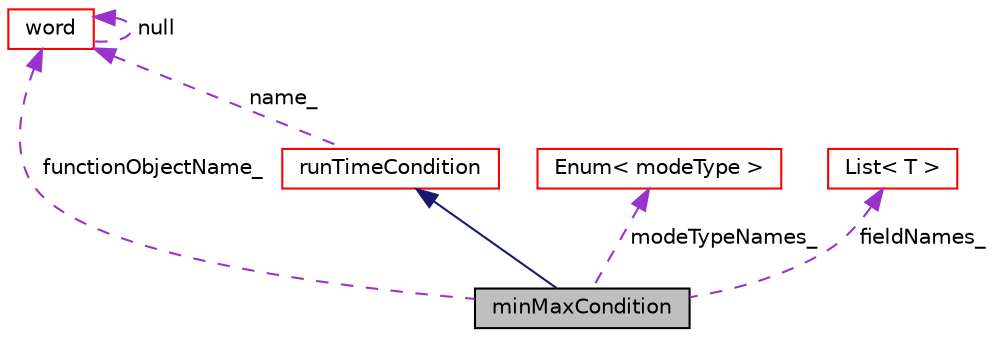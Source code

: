 digraph "minMaxCondition"
{
  bgcolor="transparent";
  edge [fontname="Helvetica",fontsize="10",labelfontname="Helvetica",labelfontsize="10"];
  node [fontname="Helvetica",fontsize="10",shape=record];
  Node1 [label="minMaxCondition",height=0.2,width=0.4,color="black", fillcolor="grey75", style="filled" fontcolor="black"];
  Node2 -> Node1 [dir="back",color="midnightblue",fontsize="10",style="solid",fontname="Helvetica"];
  Node2 [label="runTimeCondition",height=0.2,width=0.4,color="red",URL="$classFoam_1_1functionObjects_1_1runTimeControls_1_1runTimeCondition.html",tooltip="Base class for run time conditions. "];
  Node3 -> Node2 [dir="back",color="darkorchid3",fontsize="10",style="dashed",label=" name_" ,fontname="Helvetica"];
  Node3 [label="word",height=0.2,width=0.4,color="red",URL="$classFoam_1_1word.html",tooltip="A class for handling words, derived from Foam::string. "];
  Node3 -> Node3 [dir="back",color="darkorchid3",fontsize="10",style="dashed",label=" null" ,fontname="Helvetica"];
  Node4 -> Node1 [dir="back",color="darkorchid3",fontsize="10",style="dashed",label=" modeTypeNames_" ,fontname="Helvetica"];
  Node4 [label="Enum\< modeType \>",height=0.2,width=0.4,color="red",URL="$classFoam_1_1Enum.html"];
  Node5 -> Node1 [dir="back",color="darkorchid3",fontsize="10",style="dashed",label=" fieldNames_" ,fontname="Helvetica"];
  Node5 [label="List\< T \>",height=0.2,width=0.4,color="red",URL="$classFoam_1_1List.html",tooltip="A 1D array of objects of type &lt;T&gt;, where the size of the vector is known and used for subscript bound..."];
  Node3 -> Node1 [dir="back",color="darkorchid3",fontsize="10",style="dashed",label=" functionObjectName_" ,fontname="Helvetica"];
}
